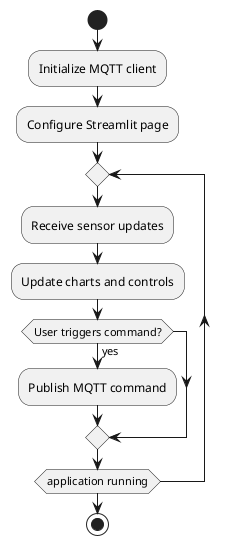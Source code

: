 @startuml StreamlitFlow
start
:Initialize MQTT client;
:Configure Streamlit page;
repeat
  :Receive sensor updates;
  :Update charts and controls;
  if (User triggers command?) then (yes)
    :Publish MQTT command;
  endif
repeat while (application running)
stop
@enduml
